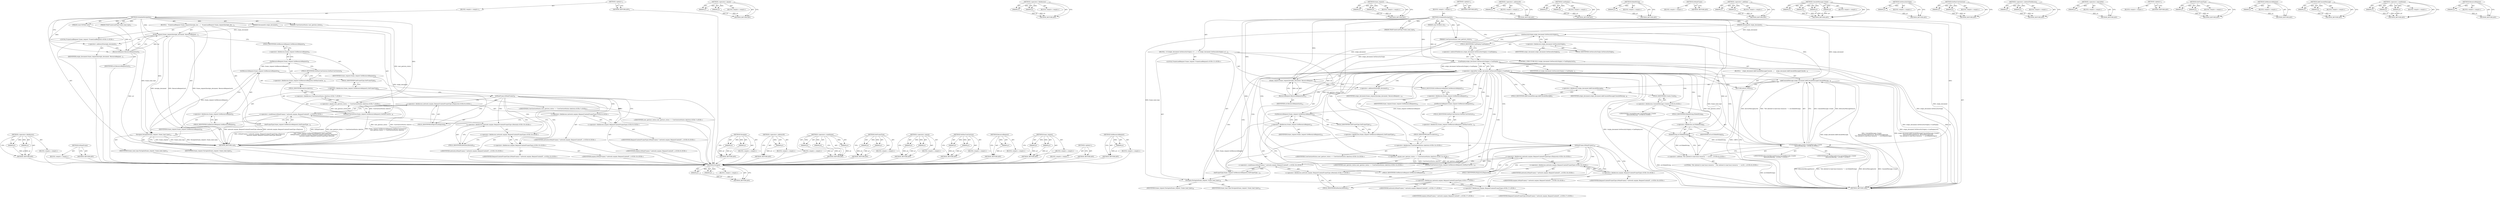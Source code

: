 digraph "ResourceRequest" {
vulnerable_105 [label=<(METHOD,&lt;operator&gt;.fieldAccess)>];
vulnerable_106 [label=<(PARAM,p1)>];
vulnerable_107 [label=<(PARAM,p2)>];
vulnerable_108 [label=<(BLOCK,&lt;empty&gt;,&lt;empty&gt;)>];
vulnerable_109 [label=<(METHOD_RETURN,ANY)>];
vulnerable_130 [label=<(METHOD,IsMainFrame)>];
vulnerable_131 [label=<(BLOCK,&lt;empty&gt;,&lt;empty&gt;)>];
vulnerable_132 [label=<(METHOD_RETURN,ANY)>];
vulnerable_6 [label=<(METHOD,&lt;global&gt;)<SUB>1</SUB>>];
vulnerable_7 [label=<(BLOCK,&lt;empty&gt;,&lt;empty&gt;)<SUB>1</SUB>>];
vulnerable_8 [label=<(METHOD,ScheduleNavigation)<SUB>1</SUB>>];
vulnerable_9 [label=<(PARAM,Document&amp; origin_document)<SUB>1</SUB>>];
vulnerable_10 [label=<(PARAM,const KURL&amp; url)<SUB>2</SUB>>];
vulnerable_11 [label=<(PARAM,WebFrameLoadType frame_load_type)<SUB>3</SUB>>];
vulnerable_12 [label=<(PARAM,UserGestureStatus user_gesture_status)<SUB>4</SUB>>];
vulnerable_13 [label=<(BLOCK,{
   FrameLoadRequest frame_request(&amp;origin_doc...,{
   FrameLoadRequest frame_request(&amp;origin_doc...)<SUB>4</SUB>>];
vulnerable_14 [label="<(LOCAL,FrameLoadRequest frame_request: FrameLoadRequest)<SUB>5</SUB>>"];
vulnerable_15 [label=<(frame_request,frame_request(&amp;origin_document, ResourceRequest...)<SUB>5</SUB>>];
vulnerable_16 [label=<(&lt;operator&gt;.addressOf,&amp;origin_document)<SUB>5</SUB>>];
vulnerable_17 [label=<(IDENTIFIER,origin_document,frame_request(&amp;origin_document, ResourceRequest...)<SUB>5</SUB>>];
vulnerable_18 [label=<(ResourceRequest,ResourceRequest(url))<SUB>5</SUB>>];
vulnerable_19 [label=<(IDENTIFIER,url,ResourceRequest(url))<SUB>5</SUB>>];
vulnerable_20 [label=<(SetHasUserGesture,frame_request.GetResourceRequest().SetHasUserGe...)<SUB>6</SUB>>];
vulnerable_21 [label=<(&lt;operator&gt;.fieldAccess,frame_request.GetResourceRequest().SetHasUserGe...)<SUB>6</SUB>>];
vulnerable_22 [label=<(GetResourceRequest,frame_request.GetResourceRequest())<SUB>6</SUB>>];
vulnerable_23 [label=<(&lt;operator&gt;.fieldAccess,frame_request.GetResourceRequest)<SUB>6</SUB>>];
vulnerable_24 [label=<(IDENTIFIER,frame_request,frame_request.GetResourceRequest())<SUB>6</SUB>>];
vulnerable_25 [label=<(FIELD_IDENTIFIER,GetResourceRequest,GetResourceRequest)<SUB>6</SUB>>];
vulnerable_26 [label=<(FIELD_IDENTIFIER,SetHasUserGesture,SetHasUserGesture)<SUB>6</SUB>>];
vulnerable_27 [label="<(&lt;operator&gt;.equals,user_gesture_status == UserGestureStatus::kActive)<SUB>7</SUB>>"];
vulnerable_28 [label="<(IDENTIFIER,user_gesture_status,user_gesture_status == UserGestureStatus::kActive)<SUB>7</SUB>>"];
vulnerable_29 [label="<(&lt;operator&gt;.fieldAccess,UserGestureStatus::kActive)<SUB>7</SUB>>"];
vulnerable_30 [label="<(IDENTIFIER,UserGestureStatus,user_gesture_status == UserGestureStatus::kActive)<SUB>7</SUB>>"];
vulnerable_31 [label=<(FIELD_IDENTIFIER,kActive,kActive)<SUB>7</SUB>>];
vulnerable_32 [label=<(SetFrameType,frame_request.GetResourceRequest().SetFrameType...)<SUB>8</SUB>>];
vulnerable_33 [label=<(&lt;operator&gt;.fieldAccess,frame_request.GetResourceRequest().SetFrameType)<SUB>8</SUB>>];
vulnerable_34 [label=<(GetResourceRequest,frame_request.GetResourceRequest())<SUB>8</SUB>>];
vulnerable_35 [label=<(&lt;operator&gt;.fieldAccess,frame_request.GetResourceRequest)<SUB>8</SUB>>];
vulnerable_36 [label=<(IDENTIFIER,frame_request,frame_request.GetResourceRequest())<SUB>8</SUB>>];
vulnerable_37 [label=<(FIELD_IDENTIFIER,GetResourceRequest,GetResourceRequest)<SUB>8</SUB>>];
vulnerable_38 [label=<(FIELD_IDENTIFIER,SetFrameType,SetFrameType)<SUB>8</SUB>>];
vulnerable_39 [label="<(&lt;operator&gt;.conditional,IsMainFrame() ? network::mojom::RequestContextF...)<SUB>9</SUB>>"];
vulnerable_40 [label=<(IsMainFrame,IsMainFrame())<SUB>9</SUB>>];
vulnerable_41 [label="<(&lt;operator&gt;.fieldAccess,network::mojom::RequestContextFrameType::kTopLevel)<SUB>9</SUB>>"];
vulnerable_42 [label="<(&lt;operator&gt;.fieldAccess,network::mojom::RequestContextFrameType)<SUB>9</SUB>>"];
vulnerable_43 [label="<(IDENTIFIER,network,IsMainFrame() ? network::mojom::RequestContextF...)<SUB>9</SUB>>"];
vulnerable_44 [label="<(&lt;operator&gt;.fieldAccess,mojom::RequestContextFrameType)<SUB>9</SUB>>"];
vulnerable_45 [label="<(IDENTIFIER,mojom,IsMainFrame() ? network::mojom::RequestContextF...)<SUB>9</SUB>>"];
vulnerable_46 [label="<(IDENTIFIER,RequestContextFrameType,IsMainFrame() ? network::mojom::RequestContextF...)<SUB>9</SUB>>"];
vulnerable_47 [label=<(FIELD_IDENTIFIER,kTopLevel,kTopLevel)<SUB>9</SUB>>];
vulnerable_48 [label="<(&lt;operator&gt;.fieldAccess,network::mojom::RequestContextFrameType::kNested)<SUB>10</SUB>>"];
vulnerable_49 [label="<(&lt;operator&gt;.fieldAccess,network::mojom::RequestContextFrameType)<SUB>10</SUB>>"];
vulnerable_50 [label="<(IDENTIFIER,network,IsMainFrame() ? network::mojom::RequestContextF...)<SUB>10</SUB>>"];
vulnerable_51 [label="<(&lt;operator&gt;.fieldAccess,mojom::RequestContextFrameType)<SUB>10</SUB>>"];
vulnerable_52 [label="<(IDENTIFIER,mojom,IsMainFrame() ? network::mojom::RequestContextF...)<SUB>10</SUB>>"];
vulnerable_53 [label="<(IDENTIFIER,RequestContextFrameType,IsMainFrame() ? network::mojom::RequestContextF...)<SUB>10</SUB>>"];
vulnerable_54 [label=<(FIELD_IDENTIFIER,kNested,kNested)<SUB>10</SUB>>];
vulnerable_55 [label=<(Navigate,Navigate(frame_request, frame_load_type))<SUB>11</SUB>>];
vulnerable_56 [label=<(IDENTIFIER,frame_request,Navigate(frame_request, frame_load_type))<SUB>11</SUB>>];
vulnerable_57 [label=<(IDENTIFIER,frame_load_type,Navigate(frame_request, frame_load_type))<SUB>11</SUB>>];
vulnerable_58 [label=<(METHOD_RETURN,void)<SUB>1</SUB>>];
vulnerable_60 [label=<(METHOD_RETURN,ANY)<SUB>1</SUB>>];
vulnerable_133 [label=<(METHOD,Navigate)>];
vulnerable_134 [label=<(PARAM,p1)>];
vulnerable_135 [label=<(PARAM,p2)>];
vulnerable_136 [label=<(BLOCK,&lt;empty&gt;,&lt;empty&gt;)>];
vulnerable_137 [label=<(METHOD_RETURN,ANY)>];
vulnerable_92 [label=<(METHOD,&lt;operator&gt;.addressOf)>];
vulnerable_93 [label=<(PARAM,p1)>];
vulnerable_94 [label=<(BLOCK,&lt;empty&gt;,&lt;empty&gt;)>];
vulnerable_95 [label=<(METHOD_RETURN,ANY)>];
vulnerable_124 [label=<(METHOD,&lt;operator&gt;.conditional)>];
vulnerable_125 [label=<(PARAM,p1)>];
vulnerable_126 [label=<(PARAM,p2)>];
vulnerable_127 [label=<(PARAM,p3)>];
vulnerable_128 [label=<(BLOCK,&lt;empty&gt;,&lt;empty&gt;)>];
vulnerable_129 [label=<(METHOD_RETURN,ANY)>];
vulnerable_119 [label=<(METHOD,SetFrameType)>];
vulnerable_120 [label=<(PARAM,p1)>];
vulnerable_121 [label=<(PARAM,p2)>];
vulnerable_122 [label=<(BLOCK,&lt;empty&gt;,&lt;empty&gt;)>];
vulnerable_123 [label=<(METHOD_RETURN,ANY)>];
vulnerable_114 [label=<(METHOD,&lt;operator&gt;.equals)>];
vulnerable_115 [label=<(PARAM,p1)>];
vulnerable_116 [label=<(PARAM,p2)>];
vulnerable_117 [label=<(BLOCK,&lt;empty&gt;,&lt;empty&gt;)>];
vulnerable_118 [label=<(METHOD_RETURN,ANY)>];
vulnerable_100 [label=<(METHOD,SetHasUserGesture)>];
vulnerable_101 [label=<(PARAM,p1)>];
vulnerable_102 [label=<(PARAM,p2)>];
vulnerable_103 [label=<(BLOCK,&lt;empty&gt;,&lt;empty&gt;)>];
vulnerable_104 [label=<(METHOD_RETURN,ANY)>];
vulnerable_96 [label=<(METHOD,ResourceRequest)>];
vulnerable_97 [label=<(PARAM,p1)>];
vulnerable_98 [label=<(BLOCK,&lt;empty&gt;,&lt;empty&gt;)>];
vulnerable_99 [label=<(METHOD_RETURN,ANY)>];
vulnerable_87 [label=<(METHOD,frame_request)>];
vulnerable_88 [label=<(PARAM,p1)>];
vulnerable_89 [label=<(PARAM,p2)>];
vulnerable_90 [label=<(BLOCK,&lt;empty&gt;,&lt;empty&gt;)>];
vulnerable_91 [label=<(METHOD_RETURN,ANY)>];
vulnerable_81 [label=<(METHOD,&lt;global&gt;)<SUB>1</SUB>>];
vulnerable_82 [label=<(BLOCK,&lt;empty&gt;,&lt;empty&gt;)>];
vulnerable_83 [label=<(METHOD_RETURN,ANY)>];
vulnerable_110 [label=<(METHOD,GetResourceRequest)>];
vulnerable_111 [label=<(PARAM,p1)>];
vulnerable_112 [label=<(BLOCK,&lt;empty&gt;,&lt;empty&gt;)>];
vulnerable_113 [label=<(METHOD_RETURN,ANY)>];
fixed_202 [label=<(METHOD,Navigate)>];
fixed_203 [label=<(PARAM,p1)>];
fixed_204 [label=<(PARAM,p2)>];
fixed_205 [label=<(BLOCK,&lt;empty&gt;,&lt;empty&gt;)>];
fixed_206 [label=<(METHOD_RETURN,ANY)>];
fixed_183 [label=<(METHOD,&lt;operator&gt;.equals)>];
fixed_184 [label=<(PARAM,p1)>];
fixed_185 [label=<(PARAM,p2)>];
fixed_186 [label=<(BLOCK,&lt;empty&gt;,&lt;empty&gt;)>];
fixed_187 [label=<(METHOD_RETURN,ANY)>];
fixed_135 [label=<(METHOD,&lt;operator&gt;.fieldAccess)>];
fixed_136 [label=<(PARAM,p1)>];
fixed_137 [label=<(PARAM,p2)>];
fixed_138 [label=<(BLOCK,&lt;empty&gt;,&lt;empty&gt;)>];
fixed_139 [label=<(METHOD_RETURN,ANY)>];
fixed_161 [label=<(METHOD,frame_request)>];
fixed_162 [label=<(PARAM,p1)>];
fixed_163 [label=<(PARAM,p2)>];
fixed_164 [label=<(BLOCK,&lt;empty&gt;,&lt;empty&gt;)>];
fixed_165 [label=<(METHOD_RETURN,ANY)>];
fixed_6 [label=<(METHOD,&lt;global&gt;)<SUB>1</SUB>>];
fixed_7 [label=<(BLOCK,&lt;empty&gt;,&lt;empty&gt;)<SUB>1</SUB>>];
fixed_8 [label=<(METHOD,ScheduleNavigation)<SUB>1</SUB>>];
fixed_9 [label=<(PARAM,Document&amp; origin_document)<SUB>1</SUB>>];
fixed_10 [label=<(PARAM,const KURL&amp; url)<SUB>2</SUB>>];
fixed_11 [label=<(PARAM,WebFrameLoadType frame_load_type)<SUB>3</SUB>>];
fixed_12 [label=<(PARAM,UserGestureStatus user_gesture_status)<SUB>4</SUB>>];
fixed_13 [label=<(BLOCK,{
  if (!origin_document.GetSecurityOrigin()-&gt;C...,{
  if (!origin_document.GetSecurityOrigin()-&gt;C...)<SUB>4</SUB>>];
fixed_14 [label=<(CONTROL_STRUCTURE,IF,if (!origin_document.GetSecurityOrigin()-&gt;CanDisplay(url)))<SUB>5</SUB>>];
fixed_15 [label=<(&lt;operator&gt;.logicalNot,!origin_document.GetSecurityOrigin()-&gt;CanDispla...)<SUB>5</SUB>>];
fixed_16 [label=<(CanDisplay,origin_document.GetSecurityOrigin()-&gt;CanDisplay...)<SUB>5</SUB>>];
fixed_17 [label=<(&lt;operator&gt;.indirectFieldAccess,origin_document.GetSecurityOrigin()-&gt;CanDisplay)<SUB>5</SUB>>];
fixed_18 [label=<(GetSecurityOrigin,origin_document.GetSecurityOrigin())<SUB>5</SUB>>];
fixed_19 [label=<(&lt;operator&gt;.fieldAccess,origin_document.GetSecurityOrigin)<SUB>5</SUB>>];
fixed_20 [label=<(IDENTIFIER,origin_document,origin_document.GetSecurityOrigin())<SUB>5</SUB>>];
fixed_21 [label=<(FIELD_IDENTIFIER,GetSecurityOrigin,GetSecurityOrigin)<SUB>5</SUB>>];
fixed_22 [label=<(FIELD_IDENTIFIER,CanDisplay,CanDisplay)<SUB>5</SUB>>];
fixed_23 [label=<(IDENTIFIER,url,origin_document.GetSecurityOrigin()-&gt;CanDisplay...)<SUB>5</SUB>>];
fixed_24 [label=<(BLOCK,{
    origin_document.AddConsoleMessage(Console...,{
    origin_document.AddConsoleMessage(Console...)<SUB>5</SUB>>];
fixed_25 [label=<(AddConsoleMessage,origin_document.AddConsoleMessage(ConsoleMessag...)<SUB>6</SUB>>];
fixed_26 [label=<(&lt;operator&gt;.fieldAccess,origin_document.AddConsoleMessage)<SUB>6</SUB>>];
fixed_27 [label=<(IDENTIFIER,origin_document,origin_document.AddConsoleMessage(ConsoleMessag...)<SUB>6</SUB>>];
fixed_28 [label=<(FIELD_IDENTIFIER,AddConsoleMessage,AddConsoleMessage)<SUB>6</SUB>>];
fixed_29 [label="<(ConsoleMessage.Create,ConsoleMessage::Create(
        kSecurityMessag...)<SUB>6</SUB>>"];
fixed_30 [label="<(&lt;operator&gt;.fieldAccess,ConsoleMessage::Create)<SUB>6</SUB>>"];
fixed_31 [label="<(IDENTIFIER,ConsoleMessage,ConsoleMessage::Create(
        kSecurityMessag...)<SUB>6</SUB>>"];
fixed_32 [label=<(FIELD_IDENTIFIER,Create,Create)<SUB>6</SUB>>];
fixed_33 [label="<(IDENTIFIER,kSecurityMessageSource,ConsoleMessage::Create(
        kSecurityMessag...)<SUB>7</SUB>>"];
fixed_34 [label="<(IDENTIFIER,kErrorMessageLevel,ConsoleMessage::Create(
        kSecurityMessag...)<SUB>7</SUB>>"];
fixed_35 [label="<(&lt;operator&gt;.addition,&quot;Not allowed to load local resource: &quot; + url.El...)<SUB>8</SUB>>"];
fixed_36 [label="<(LITERAL,&quot;Not allowed to load local resource: &quot;,&quot;Not allowed to load local resource: &quot; + url.El...)<SUB>8</SUB>>"];
fixed_37 [label=<(ElidedString,url.ElidedString())<SUB>8</SUB>>];
fixed_38 [label=<(&lt;operator&gt;.fieldAccess,url.ElidedString)<SUB>8</SUB>>];
fixed_39 [label=<(IDENTIFIER,url,url.ElidedString())<SUB>8</SUB>>];
fixed_40 [label=<(FIELD_IDENTIFIER,ElidedString,ElidedString)<SUB>8</SUB>>];
fixed_41 [label=<(RETURN,return;,return;)<SUB>9</SUB>>];
fixed_42 [label="<(LOCAL,FrameLoadRequest frame_request: FrameLoadRequest)<SUB>12</SUB>>"];
fixed_43 [label=<(frame_request,frame_request(&amp;origin_document, ResourceRequest...)<SUB>12</SUB>>];
fixed_44 [label=<(&lt;operator&gt;.addressOf,&amp;origin_document)<SUB>12</SUB>>];
fixed_45 [label=<(IDENTIFIER,origin_document,frame_request(&amp;origin_document, ResourceRequest...)<SUB>12</SUB>>];
fixed_46 [label=<(ResourceRequest,ResourceRequest(url))<SUB>12</SUB>>];
fixed_47 [label=<(IDENTIFIER,url,ResourceRequest(url))<SUB>12</SUB>>];
fixed_48 [label=<(SetHasUserGesture,frame_request.GetResourceRequest().SetHasUserGe...)<SUB>13</SUB>>];
fixed_49 [label=<(&lt;operator&gt;.fieldAccess,frame_request.GetResourceRequest().SetHasUserGe...)<SUB>13</SUB>>];
fixed_50 [label=<(GetResourceRequest,frame_request.GetResourceRequest())<SUB>13</SUB>>];
fixed_51 [label=<(&lt;operator&gt;.fieldAccess,frame_request.GetResourceRequest)<SUB>13</SUB>>];
fixed_52 [label=<(IDENTIFIER,frame_request,frame_request.GetResourceRequest())<SUB>13</SUB>>];
fixed_53 [label=<(FIELD_IDENTIFIER,GetResourceRequest,GetResourceRequest)<SUB>13</SUB>>];
fixed_54 [label=<(FIELD_IDENTIFIER,SetHasUserGesture,SetHasUserGesture)<SUB>13</SUB>>];
fixed_55 [label="<(&lt;operator&gt;.equals,user_gesture_status == UserGestureStatus::kActive)<SUB>14</SUB>>"];
fixed_56 [label="<(IDENTIFIER,user_gesture_status,user_gesture_status == UserGestureStatus::kActive)<SUB>14</SUB>>"];
fixed_57 [label="<(&lt;operator&gt;.fieldAccess,UserGestureStatus::kActive)<SUB>14</SUB>>"];
fixed_58 [label="<(IDENTIFIER,UserGestureStatus,user_gesture_status == UserGestureStatus::kActive)<SUB>14</SUB>>"];
fixed_59 [label=<(FIELD_IDENTIFIER,kActive,kActive)<SUB>14</SUB>>];
fixed_60 [label=<(SetFrameType,frame_request.GetResourceRequest().SetFrameType...)<SUB>15</SUB>>];
fixed_61 [label=<(&lt;operator&gt;.fieldAccess,frame_request.GetResourceRequest().SetFrameType)<SUB>15</SUB>>];
fixed_62 [label=<(GetResourceRequest,frame_request.GetResourceRequest())<SUB>15</SUB>>];
fixed_63 [label=<(&lt;operator&gt;.fieldAccess,frame_request.GetResourceRequest)<SUB>15</SUB>>];
fixed_64 [label=<(IDENTIFIER,frame_request,frame_request.GetResourceRequest())<SUB>15</SUB>>];
fixed_65 [label=<(FIELD_IDENTIFIER,GetResourceRequest,GetResourceRequest)<SUB>15</SUB>>];
fixed_66 [label=<(FIELD_IDENTIFIER,SetFrameType,SetFrameType)<SUB>15</SUB>>];
fixed_67 [label="<(&lt;operator&gt;.conditional,IsMainFrame() ? network::mojom::RequestContextF...)<SUB>16</SUB>>"];
fixed_68 [label=<(IsMainFrame,IsMainFrame())<SUB>16</SUB>>];
fixed_69 [label="<(&lt;operator&gt;.fieldAccess,network::mojom::RequestContextFrameType::kTopLevel)<SUB>16</SUB>>"];
fixed_70 [label="<(&lt;operator&gt;.fieldAccess,network::mojom::RequestContextFrameType)<SUB>16</SUB>>"];
fixed_71 [label="<(IDENTIFIER,network,IsMainFrame() ? network::mojom::RequestContextF...)<SUB>16</SUB>>"];
fixed_72 [label="<(&lt;operator&gt;.fieldAccess,mojom::RequestContextFrameType)<SUB>16</SUB>>"];
fixed_73 [label="<(IDENTIFIER,mojom,IsMainFrame() ? network::mojom::RequestContextF...)<SUB>16</SUB>>"];
fixed_74 [label="<(IDENTIFIER,RequestContextFrameType,IsMainFrame() ? network::mojom::RequestContextF...)<SUB>16</SUB>>"];
fixed_75 [label=<(FIELD_IDENTIFIER,kTopLevel,kTopLevel)<SUB>16</SUB>>];
fixed_76 [label="<(&lt;operator&gt;.fieldAccess,network::mojom::RequestContextFrameType::kNested)<SUB>17</SUB>>"];
fixed_77 [label="<(&lt;operator&gt;.fieldAccess,network::mojom::RequestContextFrameType)<SUB>17</SUB>>"];
fixed_78 [label="<(IDENTIFIER,network,IsMainFrame() ? network::mojom::RequestContextF...)<SUB>17</SUB>>"];
fixed_79 [label="<(&lt;operator&gt;.fieldAccess,mojom::RequestContextFrameType)<SUB>17</SUB>>"];
fixed_80 [label="<(IDENTIFIER,mojom,IsMainFrame() ? network::mojom::RequestContextF...)<SUB>17</SUB>>"];
fixed_81 [label="<(IDENTIFIER,RequestContextFrameType,IsMainFrame() ? network::mojom::RequestContextF...)<SUB>17</SUB>>"];
fixed_82 [label=<(FIELD_IDENTIFIER,kNested,kNested)<SUB>17</SUB>>];
fixed_83 [label=<(Navigate,Navigate(frame_request, frame_load_type))<SUB>18</SUB>>];
fixed_84 [label=<(IDENTIFIER,frame_request,Navigate(frame_request, frame_load_type))<SUB>18</SUB>>];
fixed_85 [label=<(IDENTIFIER,frame_load_type,Navigate(frame_request, frame_load_type))<SUB>18</SUB>>];
fixed_86 [label=<(METHOD_RETURN,void)<SUB>1</SUB>>];
fixed_88 [label=<(METHOD_RETURN,ANY)<SUB>1</SUB>>];
fixed_166 [label=<(METHOD,&lt;operator&gt;.addressOf)>];
fixed_167 [label=<(PARAM,p1)>];
fixed_168 [label=<(BLOCK,&lt;empty&gt;,&lt;empty&gt;)>];
fixed_169 [label=<(METHOD_RETURN,ANY)>];
fixed_121 [label=<(METHOD,CanDisplay)>];
fixed_122 [label=<(PARAM,p1)>];
fixed_123 [label=<(PARAM,p2)>];
fixed_124 [label=<(BLOCK,&lt;empty&gt;,&lt;empty&gt;)>];
fixed_125 [label=<(METHOD_RETURN,ANY)>];
fixed_157 [label=<(METHOD,ElidedString)>];
fixed_158 [label=<(PARAM,p1)>];
fixed_159 [label=<(BLOCK,&lt;empty&gt;,&lt;empty&gt;)>];
fixed_160 [label=<(METHOD_RETURN,ANY)>];
fixed_199 [label=<(METHOD,IsMainFrame)>];
fixed_200 [label=<(BLOCK,&lt;empty&gt;,&lt;empty&gt;)>];
fixed_201 [label=<(METHOD_RETURN,ANY)>];
fixed_152 [label=<(METHOD,&lt;operator&gt;.addition)>];
fixed_153 [label=<(PARAM,p1)>];
fixed_154 [label=<(PARAM,p2)>];
fixed_155 [label=<(BLOCK,&lt;empty&gt;,&lt;empty&gt;)>];
fixed_156 [label=<(METHOD_RETURN,ANY)>];
fixed_145 [label=<(METHOD,ConsoleMessage.Create)>];
fixed_146 [label=<(PARAM,p1)>];
fixed_147 [label=<(PARAM,p2)>];
fixed_148 [label=<(PARAM,p3)>];
fixed_149 [label=<(PARAM,p4)>];
fixed_150 [label=<(BLOCK,&lt;empty&gt;,&lt;empty&gt;)>];
fixed_151 [label=<(METHOD_RETURN,ANY)>];
fixed_131 [label=<(METHOD,GetSecurityOrigin)>];
fixed_132 [label=<(PARAM,p1)>];
fixed_133 [label=<(BLOCK,&lt;empty&gt;,&lt;empty&gt;)>];
fixed_134 [label=<(METHOD_RETURN,ANY)>];
fixed_174 [label=<(METHOD,SetHasUserGesture)>];
fixed_175 [label=<(PARAM,p1)>];
fixed_176 [label=<(PARAM,p2)>];
fixed_177 [label=<(BLOCK,&lt;empty&gt;,&lt;empty&gt;)>];
fixed_178 [label=<(METHOD_RETURN,ANY)>];
fixed_126 [label=<(METHOD,&lt;operator&gt;.indirectFieldAccess)>];
fixed_127 [label=<(PARAM,p1)>];
fixed_128 [label=<(PARAM,p2)>];
fixed_129 [label=<(BLOCK,&lt;empty&gt;,&lt;empty&gt;)>];
fixed_130 [label=<(METHOD_RETURN,ANY)>];
fixed_117 [label=<(METHOD,&lt;operator&gt;.logicalNot)>];
fixed_118 [label=<(PARAM,p1)>];
fixed_119 [label=<(BLOCK,&lt;empty&gt;,&lt;empty&gt;)>];
fixed_120 [label=<(METHOD_RETURN,ANY)>];
fixed_111 [label=<(METHOD,&lt;global&gt;)<SUB>1</SUB>>];
fixed_112 [label=<(BLOCK,&lt;empty&gt;,&lt;empty&gt;)>];
fixed_113 [label=<(METHOD_RETURN,ANY)>];
fixed_188 [label=<(METHOD,SetFrameType)>];
fixed_189 [label=<(PARAM,p1)>];
fixed_190 [label=<(PARAM,p2)>];
fixed_191 [label=<(BLOCK,&lt;empty&gt;,&lt;empty&gt;)>];
fixed_192 [label=<(METHOD_RETURN,ANY)>];
fixed_179 [label=<(METHOD,GetResourceRequest)>];
fixed_180 [label=<(PARAM,p1)>];
fixed_181 [label=<(BLOCK,&lt;empty&gt;,&lt;empty&gt;)>];
fixed_182 [label=<(METHOD_RETURN,ANY)>];
fixed_140 [label=<(METHOD,AddConsoleMessage)>];
fixed_141 [label=<(PARAM,p1)>];
fixed_142 [label=<(PARAM,p2)>];
fixed_143 [label=<(BLOCK,&lt;empty&gt;,&lt;empty&gt;)>];
fixed_144 [label=<(METHOD_RETURN,ANY)>];
fixed_193 [label=<(METHOD,&lt;operator&gt;.conditional)>];
fixed_194 [label=<(PARAM,p1)>];
fixed_195 [label=<(PARAM,p2)>];
fixed_196 [label=<(PARAM,p3)>];
fixed_197 [label=<(BLOCK,&lt;empty&gt;,&lt;empty&gt;)>];
fixed_198 [label=<(METHOD_RETURN,ANY)>];
fixed_170 [label=<(METHOD,ResourceRequest)>];
fixed_171 [label=<(PARAM,p1)>];
fixed_172 [label=<(BLOCK,&lt;empty&gt;,&lt;empty&gt;)>];
fixed_173 [label=<(METHOD_RETURN,ANY)>];
vulnerable_105 -> vulnerable_106  [key=0, label="AST: "];
vulnerable_105 -> vulnerable_106  [key=1, label="DDG: "];
vulnerable_105 -> vulnerable_108  [key=0, label="AST: "];
vulnerable_105 -> vulnerable_107  [key=0, label="AST: "];
vulnerable_105 -> vulnerable_107  [key=1, label="DDG: "];
vulnerable_105 -> vulnerable_109  [key=0, label="AST: "];
vulnerable_105 -> vulnerable_109  [key=1, label="CFG: "];
vulnerable_106 -> vulnerable_109  [key=0, label="DDG: p1"];
vulnerable_107 -> vulnerable_109  [key=0, label="DDG: p2"];
vulnerable_108 -> fixed_202  [key=0];
vulnerable_109 -> fixed_202  [key=0];
vulnerable_130 -> vulnerable_131  [key=0, label="AST: "];
vulnerable_130 -> vulnerable_132  [key=0, label="AST: "];
vulnerable_130 -> vulnerable_132  [key=1, label="CFG: "];
vulnerable_131 -> fixed_202  [key=0];
vulnerable_132 -> fixed_202  [key=0];
vulnerable_6 -> vulnerable_7  [key=0, label="AST: "];
vulnerable_6 -> vulnerable_60  [key=0, label="AST: "];
vulnerable_6 -> vulnerable_60  [key=1, label="CFG: "];
vulnerable_7 -> vulnerable_8  [key=0, label="AST: "];
vulnerable_8 -> vulnerable_9  [key=0, label="AST: "];
vulnerable_8 -> vulnerable_9  [key=1, label="DDG: "];
vulnerable_8 -> vulnerable_10  [key=0, label="AST: "];
vulnerable_8 -> vulnerable_10  [key=1, label="DDG: "];
vulnerable_8 -> vulnerable_11  [key=0, label="AST: "];
vulnerable_8 -> vulnerable_11  [key=1, label="DDG: "];
vulnerable_8 -> vulnerable_12  [key=0, label="AST: "];
vulnerable_8 -> vulnerable_12  [key=1, label="DDG: "];
vulnerable_8 -> vulnerable_13  [key=0, label="AST: "];
vulnerable_8 -> vulnerable_58  [key=0, label="AST: "];
vulnerable_8 -> vulnerable_16  [key=0, label="CFG: "];
vulnerable_8 -> vulnerable_15  [key=0, label="DDG: "];
vulnerable_8 -> vulnerable_55  [key=0, label="DDG: "];
vulnerable_8 -> vulnerable_18  [key=0, label="DDG: "];
vulnerable_8 -> vulnerable_27  [key=0, label="DDG: "];
vulnerable_9 -> vulnerable_58  [key=0, label="DDG: origin_document"];
vulnerable_9 -> vulnerable_15  [key=0, label="DDG: origin_document"];
vulnerable_10 -> vulnerable_18  [key=0, label="DDG: url"];
vulnerable_11 -> vulnerable_55  [key=0, label="DDG: frame_load_type"];
vulnerable_12 -> vulnerable_27  [key=0, label="DDG: user_gesture_status"];
vulnerable_13 -> vulnerable_14  [key=0, label="AST: "];
vulnerable_13 -> vulnerable_15  [key=0, label="AST: "];
vulnerable_13 -> vulnerable_20  [key=0, label="AST: "];
vulnerable_13 -> vulnerable_32  [key=0, label="AST: "];
vulnerable_13 -> vulnerable_55  [key=0, label="AST: "];
vulnerable_14 -> fixed_202  [key=0];
vulnerable_15 -> vulnerable_16  [key=0, label="AST: "];
vulnerable_15 -> vulnerable_18  [key=0, label="AST: "];
vulnerable_15 -> vulnerable_25  [key=0, label="CFG: "];
vulnerable_15 -> vulnerable_58  [key=0, label="DDG: &amp;origin_document"];
vulnerable_15 -> vulnerable_58  [key=1, label="DDG: ResourceRequest(url)"];
vulnerable_15 -> vulnerable_58  [key=2, label="DDG: frame_request(&amp;origin_document, ResourceRequest(url))"];
vulnerable_16 -> vulnerable_17  [key=0, label="AST: "];
vulnerable_16 -> vulnerable_18  [key=0, label="CFG: "];
vulnerable_17 -> fixed_202  [key=0];
vulnerable_18 -> vulnerable_19  [key=0, label="AST: "];
vulnerable_18 -> vulnerable_15  [key=0, label="CFG: "];
vulnerable_18 -> vulnerable_15  [key=1, label="DDG: url"];
vulnerable_18 -> vulnerable_58  [key=0, label="DDG: url"];
vulnerable_19 -> fixed_202  [key=0];
vulnerable_20 -> vulnerable_21  [key=0, label="AST: "];
vulnerable_20 -> vulnerable_27  [key=0, label="AST: "];
vulnerable_20 -> vulnerable_37  [key=0, label="CFG: "];
vulnerable_20 -> vulnerable_58  [key=0, label="DDG: user_gesture_status == UserGestureStatus::kActive"];
vulnerable_20 -> vulnerable_58  [key=1, label="DDG: frame_request.GetResourceRequest().SetHasUserGesture(
       user_gesture_status == UserGestureStatus::kActive)"];
vulnerable_21 -> vulnerable_22  [key=0, label="AST: "];
vulnerable_21 -> vulnerable_26  [key=0, label="AST: "];
vulnerable_21 -> vulnerable_31  [key=0, label="CFG: "];
vulnerable_22 -> vulnerable_23  [key=0, label="AST: "];
vulnerable_22 -> vulnerable_26  [key=0, label="CFG: "];
vulnerable_22 -> vulnerable_34  [key=0, label="DDG: frame_request.GetResourceRequest"];
vulnerable_23 -> vulnerable_24  [key=0, label="AST: "];
vulnerable_23 -> vulnerable_25  [key=0, label="AST: "];
vulnerable_23 -> vulnerable_22  [key=0, label="CFG: "];
vulnerable_24 -> fixed_202  [key=0];
vulnerable_25 -> vulnerable_23  [key=0, label="CFG: "];
vulnerable_26 -> vulnerable_21  [key=0, label="CFG: "];
vulnerable_27 -> vulnerable_28  [key=0, label="AST: "];
vulnerable_27 -> vulnerable_29  [key=0, label="AST: "];
vulnerable_27 -> vulnerable_20  [key=0, label="CFG: "];
vulnerable_27 -> vulnerable_20  [key=1, label="DDG: user_gesture_status"];
vulnerable_27 -> vulnerable_20  [key=2, label="DDG: UserGestureStatus::kActive"];
vulnerable_27 -> vulnerable_58  [key=0, label="DDG: user_gesture_status"];
vulnerable_27 -> vulnerable_58  [key=1, label="DDG: UserGestureStatus::kActive"];
vulnerable_28 -> fixed_202  [key=0];
vulnerable_29 -> vulnerable_30  [key=0, label="AST: "];
vulnerable_29 -> vulnerable_31  [key=0, label="AST: "];
vulnerable_29 -> vulnerable_27  [key=0, label="CFG: "];
vulnerable_30 -> fixed_202  [key=0];
vulnerable_31 -> vulnerable_29  [key=0, label="CFG: "];
vulnerable_32 -> vulnerable_33  [key=0, label="AST: "];
vulnerable_32 -> vulnerable_39  [key=0, label="AST: "];
vulnerable_32 -> vulnerable_55  [key=0, label="CFG: "];
vulnerable_32 -> vulnerable_58  [key=0, label="DDG: IsMainFrame() ? network::mojom::RequestContextFrameType::kTopLevel
                    : network::mojom::RequestContextFrameType::kNested"];
vulnerable_32 -> vulnerable_58  [key=1, label="DDG: frame_request.GetResourceRequest().SetFrameType(
      IsMainFrame() ? network::mojom::RequestContextFrameType::kTopLevel
                    : network::mojom::RequestContextFrameType::kNested)"];
vulnerable_33 -> vulnerable_34  [key=0, label="AST: "];
vulnerable_33 -> vulnerable_38  [key=0, label="AST: "];
vulnerable_33 -> vulnerable_40  [key=0, label="CFG: "];
vulnerable_34 -> vulnerable_35  [key=0, label="AST: "];
vulnerable_34 -> vulnerable_38  [key=0, label="CFG: "];
vulnerable_34 -> vulnerable_55  [key=0, label="DDG: frame_request.GetResourceRequest"];
vulnerable_35 -> vulnerable_36  [key=0, label="AST: "];
vulnerable_35 -> vulnerable_37  [key=0, label="AST: "];
vulnerable_35 -> vulnerable_34  [key=0, label="CFG: "];
vulnerable_36 -> fixed_202  [key=0];
vulnerable_37 -> vulnerable_35  [key=0, label="CFG: "];
vulnerable_38 -> vulnerable_33  [key=0, label="CFG: "];
vulnerable_39 -> vulnerable_40  [key=0, label="AST: "];
vulnerable_39 -> vulnerable_41  [key=0, label="AST: "];
vulnerable_39 -> vulnerable_48  [key=0, label="AST: "];
vulnerable_39 -> vulnerable_32  [key=0, label="CFG: "];
vulnerable_39 -> vulnerable_58  [key=0, label="DDG: IsMainFrame()"];
vulnerable_39 -> vulnerable_58  [key=1, label="DDG: network::mojom::RequestContextFrameType::kNested"];
vulnerable_39 -> vulnerable_58  [key=2, label="DDG: network::mojom::RequestContextFrameType::kTopLevel"];
vulnerable_40 -> vulnerable_44  [key=0, label="CFG: "];
vulnerable_40 -> vulnerable_44  [key=1, label="CDG: "];
vulnerable_40 -> vulnerable_51  [key=0, label="CFG: "];
vulnerable_40 -> vulnerable_51  [key=1, label="CDG: "];
vulnerable_40 -> vulnerable_47  [key=0, label="CDG: "];
vulnerable_40 -> vulnerable_48  [key=0, label="CDG: "];
vulnerable_40 -> vulnerable_49  [key=0, label="CDG: "];
vulnerable_40 -> vulnerable_42  [key=0, label="CDG: "];
vulnerable_40 -> vulnerable_41  [key=0, label="CDG: "];
vulnerable_40 -> vulnerable_54  [key=0, label="CDG: "];
vulnerable_41 -> vulnerable_42  [key=0, label="AST: "];
vulnerable_41 -> vulnerable_47  [key=0, label="AST: "];
vulnerable_41 -> vulnerable_39  [key=0, label="CFG: "];
vulnerable_42 -> vulnerable_43  [key=0, label="AST: "];
vulnerable_42 -> vulnerable_44  [key=0, label="AST: "];
vulnerable_42 -> vulnerable_47  [key=0, label="CFG: "];
vulnerable_43 -> fixed_202  [key=0];
vulnerable_44 -> vulnerable_45  [key=0, label="AST: "];
vulnerable_44 -> vulnerable_46  [key=0, label="AST: "];
vulnerable_44 -> vulnerable_42  [key=0, label="CFG: "];
vulnerable_45 -> fixed_202  [key=0];
vulnerable_46 -> fixed_202  [key=0];
vulnerable_47 -> vulnerable_41  [key=0, label="CFG: "];
vulnerable_48 -> vulnerable_49  [key=0, label="AST: "];
vulnerable_48 -> vulnerable_54  [key=0, label="AST: "];
vulnerable_48 -> vulnerable_39  [key=0, label="CFG: "];
vulnerable_49 -> vulnerable_50  [key=0, label="AST: "];
vulnerable_49 -> vulnerable_51  [key=0, label="AST: "];
vulnerable_49 -> vulnerable_54  [key=0, label="CFG: "];
vulnerable_50 -> fixed_202  [key=0];
vulnerable_51 -> vulnerable_52  [key=0, label="AST: "];
vulnerable_51 -> vulnerable_53  [key=0, label="AST: "];
vulnerable_51 -> vulnerable_49  [key=0, label="CFG: "];
vulnerable_52 -> fixed_202  [key=0];
vulnerable_53 -> fixed_202  [key=0];
vulnerable_54 -> vulnerable_48  [key=0, label="CFG: "];
vulnerable_55 -> vulnerable_56  [key=0, label="AST: "];
vulnerable_55 -> vulnerable_57  [key=0, label="AST: "];
vulnerable_55 -> vulnerable_58  [key=0, label="CFG: "];
vulnerable_55 -> vulnerable_58  [key=1, label="DDG: frame_request"];
vulnerable_55 -> vulnerable_58  [key=2, label="DDG: frame_load_type"];
vulnerable_55 -> vulnerable_58  [key=3, label="DDG: Navigate(frame_request, frame_load_type)"];
vulnerable_56 -> fixed_202  [key=0];
vulnerable_57 -> fixed_202  [key=0];
vulnerable_58 -> fixed_202  [key=0];
vulnerable_60 -> fixed_202  [key=0];
vulnerable_133 -> vulnerable_134  [key=0, label="AST: "];
vulnerable_133 -> vulnerable_134  [key=1, label="DDG: "];
vulnerable_133 -> vulnerable_136  [key=0, label="AST: "];
vulnerable_133 -> vulnerable_135  [key=0, label="AST: "];
vulnerable_133 -> vulnerable_135  [key=1, label="DDG: "];
vulnerable_133 -> vulnerable_137  [key=0, label="AST: "];
vulnerable_133 -> vulnerable_137  [key=1, label="CFG: "];
vulnerable_134 -> vulnerable_137  [key=0, label="DDG: p1"];
vulnerable_135 -> vulnerable_137  [key=0, label="DDG: p2"];
vulnerable_136 -> fixed_202  [key=0];
vulnerable_137 -> fixed_202  [key=0];
vulnerable_92 -> vulnerable_93  [key=0, label="AST: "];
vulnerable_92 -> vulnerable_93  [key=1, label="DDG: "];
vulnerable_92 -> vulnerable_94  [key=0, label="AST: "];
vulnerable_92 -> vulnerable_95  [key=0, label="AST: "];
vulnerable_92 -> vulnerable_95  [key=1, label="CFG: "];
vulnerable_93 -> vulnerable_95  [key=0, label="DDG: p1"];
vulnerable_94 -> fixed_202  [key=0];
vulnerable_95 -> fixed_202  [key=0];
vulnerable_124 -> vulnerable_125  [key=0, label="AST: "];
vulnerable_124 -> vulnerable_125  [key=1, label="DDG: "];
vulnerable_124 -> vulnerable_128  [key=0, label="AST: "];
vulnerable_124 -> vulnerable_126  [key=0, label="AST: "];
vulnerable_124 -> vulnerable_126  [key=1, label="DDG: "];
vulnerable_124 -> vulnerable_129  [key=0, label="AST: "];
vulnerable_124 -> vulnerable_129  [key=1, label="CFG: "];
vulnerable_124 -> vulnerable_127  [key=0, label="AST: "];
vulnerable_124 -> vulnerable_127  [key=1, label="DDG: "];
vulnerable_125 -> vulnerable_129  [key=0, label="DDG: p1"];
vulnerable_126 -> vulnerable_129  [key=0, label="DDG: p2"];
vulnerable_127 -> vulnerable_129  [key=0, label="DDG: p3"];
vulnerable_128 -> fixed_202  [key=0];
vulnerable_129 -> fixed_202  [key=0];
vulnerable_119 -> vulnerable_120  [key=0, label="AST: "];
vulnerable_119 -> vulnerable_120  [key=1, label="DDG: "];
vulnerable_119 -> vulnerable_122  [key=0, label="AST: "];
vulnerable_119 -> vulnerable_121  [key=0, label="AST: "];
vulnerable_119 -> vulnerable_121  [key=1, label="DDG: "];
vulnerable_119 -> vulnerable_123  [key=0, label="AST: "];
vulnerable_119 -> vulnerable_123  [key=1, label="CFG: "];
vulnerable_120 -> vulnerable_123  [key=0, label="DDG: p1"];
vulnerable_121 -> vulnerable_123  [key=0, label="DDG: p2"];
vulnerable_122 -> fixed_202  [key=0];
vulnerable_123 -> fixed_202  [key=0];
vulnerable_114 -> vulnerable_115  [key=0, label="AST: "];
vulnerable_114 -> vulnerable_115  [key=1, label="DDG: "];
vulnerable_114 -> vulnerable_117  [key=0, label="AST: "];
vulnerable_114 -> vulnerable_116  [key=0, label="AST: "];
vulnerable_114 -> vulnerable_116  [key=1, label="DDG: "];
vulnerable_114 -> vulnerable_118  [key=0, label="AST: "];
vulnerable_114 -> vulnerable_118  [key=1, label="CFG: "];
vulnerable_115 -> vulnerable_118  [key=0, label="DDG: p1"];
vulnerable_116 -> vulnerable_118  [key=0, label="DDG: p2"];
vulnerable_117 -> fixed_202  [key=0];
vulnerable_118 -> fixed_202  [key=0];
vulnerable_100 -> vulnerable_101  [key=0, label="AST: "];
vulnerable_100 -> vulnerable_101  [key=1, label="DDG: "];
vulnerable_100 -> vulnerable_103  [key=0, label="AST: "];
vulnerable_100 -> vulnerable_102  [key=0, label="AST: "];
vulnerable_100 -> vulnerable_102  [key=1, label="DDG: "];
vulnerable_100 -> vulnerable_104  [key=0, label="AST: "];
vulnerable_100 -> vulnerable_104  [key=1, label="CFG: "];
vulnerable_101 -> vulnerable_104  [key=0, label="DDG: p1"];
vulnerable_102 -> vulnerable_104  [key=0, label="DDG: p2"];
vulnerable_103 -> fixed_202  [key=0];
vulnerable_104 -> fixed_202  [key=0];
vulnerable_96 -> vulnerable_97  [key=0, label="AST: "];
vulnerable_96 -> vulnerable_97  [key=1, label="DDG: "];
vulnerable_96 -> vulnerable_98  [key=0, label="AST: "];
vulnerable_96 -> vulnerable_99  [key=0, label="AST: "];
vulnerable_96 -> vulnerable_99  [key=1, label="CFG: "];
vulnerable_97 -> vulnerable_99  [key=0, label="DDG: p1"];
vulnerable_98 -> fixed_202  [key=0];
vulnerable_99 -> fixed_202  [key=0];
vulnerable_87 -> vulnerable_88  [key=0, label="AST: "];
vulnerable_87 -> vulnerable_88  [key=1, label="DDG: "];
vulnerable_87 -> vulnerable_90  [key=0, label="AST: "];
vulnerable_87 -> vulnerable_89  [key=0, label="AST: "];
vulnerable_87 -> vulnerable_89  [key=1, label="DDG: "];
vulnerable_87 -> vulnerable_91  [key=0, label="AST: "];
vulnerable_87 -> vulnerable_91  [key=1, label="CFG: "];
vulnerable_88 -> vulnerable_91  [key=0, label="DDG: p1"];
vulnerable_89 -> vulnerable_91  [key=0, label="DDG: p2"];
vulnerable_90 -> fixed_202  [key=0];
vulnerable_91 -> fixed_202  [key=0];
vulnerable_81 -> vulnerable_82  [key=0, label="AST: "];
vulnerable_81 -> vulnerable_83  [key=0, label="AST: "];
vulnerable_81 -> vulnerable_83  [key=1, label="CFG: "];
vulnerable_82 -> fixed_202  [key=0];
vulnerable_83 -> fixed_202  [key=0];
vulnerable_110 -> vulnerable_111  [key=0, label="AST: "];
vulnerable_110 -> vulnerable_111  [key=1, label="DDG: "];
vulnerable_110 -> vulnerable_112  [key=0, label="AST: "];
vulnerable_110 -> vulnerable_113  [key=0, label="AST: "];
vulnerable_110 -> vulnerable_113  [key=1, label="CFG: "];
vulnerable_111 -> vulnerable_113  [key=0, label="DDG: p1"];
vulnerable_112 -> fixed_202  [key=0];
vulnerable_113 -> fixed_202  [key=0];
fixed_202 -> fixed_203  [key=0, label="AST: "];
fixed_202 -> fixed_203  [key=1, label="DDG: "];
fixed_202 -> fixed_205  [key=0, label="AST: "];
fixed_202 -> fixed_204  [key=0, label="AST: "];
fixed_202 -> fixed_204  [key=1, label="DDG: "];
fixed_202 -> fixed_206  [key=0, label="AST: "];
fixed_202 -> fixed_206  [key=1, label="CFG: "];
fixed_203 -> fixed_206  [key=0, label="DDG: p1"];
fixed_204 -> fixed_206  [key=0, label="DDG: p2"];
fixed_183 -> fixed_184  [key=0, label="AST: "];
fixed_183 -> fixed_184  [key=1, label="DDG: "];
fixed_183 -> fixed_186  [key=0, label="AST: "];
fixed_183 -> fixed_185  [key=0, label="AST: "];
fixed_183 -> fixed_185  [key=1, label="DDG: "];
fixed_183 -> fixed_187  [key=0, label="AST: "];
fixed_183 -> fixed_187  [key=1, label="CFG: "];
fixed_184 -> fixed_187  [key=0, label="DDG: p1"];
fixed_185 -> fixed_187  [key=0, label="DDG: p2"];
fixed_135 -> fixed_136  [key=0, label="AST: "];
fixed_135 -> fixed_136  [key=1, label="DDG: "];
fixed_135 -> fixed_138  [key=0, label="AST: "];
fixed_135 -> fixed_137  [key=0, label="AST: "];
fixed_135 -> fixed_137  [key=1, label="DDG: "];
fixed_135 -> fixed_139  [key=0, label="AST: "];
fixed_135 -> fixed_139  [key=1, label="CFG: "];
fixed_136 -> fixed_139  [key=0, label="DDG: p1"];
fixed_137 -> fixed_139  [key=0, label="DDG: p2"];
fixed_161 -> fixed_162  [key=0, label="AST: "];
fixed_161 -> fixed_162  [key=1, label="DDG: "];
fixed_161 -> fixed_164  [key=0, label="AST: "];
fixed_161 -> fixed_163  [key=0, label="AST: "];
fixed_161 -> fixed_163  [key=1, label="DDG: "];
fixed_161 -> fixed_165  [key=0, label="AST: "];
fixed_161 -> fixed_165  [key=1, label="CFG: "];
fixed_162 -> fixed_165  [key=0, label="DDG: p1"];
fixed_163 -> fixed_165  [key=0, label="DDG: p2"];
fixed_6 -> fixed_7  [key=0, label="AST: "];
fixed_6 -> fixed_88  [key=0, label="AST: "];
fixed_6 -> fixed_88  [key=1, label="CFG: "];
fixed_7 -> fixed_8  [key=0, label="AST: "];
fixed_8 -> fixed_9  [key=0, label="AST: "];
fixed_8 -> fixed_9  [key=1, label="DDG: "];
fixed_8 -> fixed_10  [key=0, label="AST: "];
fixed_8 -> fixed_10  [key=1, label="DDG: "];
fixed_8 -> fixed_11  [key=0, label="AST: "];
fixed_8 -> fixed_11  [key=1, label="DDG: "];
fixed_8 -> fixed_12  [key=0, label="AST: "];
fixed_8 -> fixed_12  [key=1, label="DDG: "];
fixed_8 -> fixed_13  [key=0, label="AST: "];
fixed_8 -> fixed_86  [key=0, label="AST: "];
fixed_8 -> fixed_21  [key=0, label="CFG: "];
fixed_8 -> fixed_43  [key=0, label="DDG: "];
fixed_8 -> fixed_83  [key=0, label="DDG: "];
fixed_8 -> fixed_41  [key=0, label="DDG: "];
fixed_8 -> fixed_46  [key=0, label="DDG: "];
fixed_8 -> fixed_55  [key=0, label="DDG: "];
fixed_8 -> fixed_16  [key=0, label="DDG: "];
fixed_8 -> fixed_29  [key=0, label="DDG: "];
fixed_8 -> fixed_35  [key=0, label="DDG: "];
fixed_9 -> fixed_86  [key=0, label="DDG: origin_document"];
fixed_9 -> fixed_43  [key=0, label="DDG: origin_document"];
fixed_9 -> fixed_25  [key=0, label="DDG: origin_document"];
fixed_9 -> fixed_18  [key=0, label="DDG: origin_document"];
fixed_10 -> fixed_16  [key=0, label="DDG: url"];
fixed_11 -> fixed_86  [key=0, label="DDG: frame_load_type"];
fixed_11 -> fixed_83  [key=0, label="DDG: frame_load_type"];
fixed_12 -> fixed_86  [key=0, label="DDG: user_gesture_status"];
fixed_12 -> fixed_55  [key=0, label="DDG: user_gesture_status"];
fixed_13 -> fixed_14  [key=0, label="AST: "];
fixed_13 -> fixed_42  [key=0, label="AST: "];
fixed_13 -> fixed_43  [key=0, label="AST: "];
fixed_13 -> fixed_48  [key=0, label="AST: "];
fixed_13 -> fixed_60  [key=0, label="AST: "];
fixed_13 -> fixed_83  [key=0, label="AST: "];
fixed_14 -> fixed_15  [key=0, label="AST: "];
fixed_14 -> fixed_24  [key=0, label="AST: "];
fixed_15 -> fixed_16  [key=0, label="AST: "];
fixed_15 -> fixed_28  [key=0, label="CFG: "];
fixed_15 -> fixed_28  [key=1, label="CDG: "];
fixed_15 -> fixed_44  [key=0, label="CFG: "];
fixed_15 -> fixed_44  [key=1, label="CDG: "];
fixed_15 -> fixed_86  [key=0, label="DDG: origin_document.GetSecurityOrigin()-&gt;CanDisplay(url)"];
fixed_15 -> fixed_86  [key=1, label="DDG: !origin_document.GetSecurityOrigin()-&gt;CanDisplay(url)"];
fixed_15 -> fixed_30  [key=0, label="CDG: "];
fixed_15 -> fixed_48  [key=0, label="CDG: "];
fixed_15 -> fixed_32  [key=0, label="CDG: "];
fixed_15 -> fixed_68  [key=0, label="CDG: "];
fixed_15 -> fixed_49  [key=0, label="CDG: "];
fixed_15 -> fixed_60  [key=0, label="CDG: "];
fixed_15 -> fixed_26  [key=0, label="CDG: "];
fixed_15 -> fixed_51  [key=0, label="CDG: "];
fixed_15 -> fixed_57  [key=0, label="CDG: "];
fixed_15 -> fixed_66  [key=0, label="CDG: "];
fixed_15 -> fixed_37  [key=0, label="CDG: "];
fixed_15 -> fixed_46  [key=0, label="CDG: "];
fixed_15 -> fixed_38  [key=0, label="CDG: "];
fixed_15 -> fixed_25  [key=0, label="CDG: "];
fixed_15 -> fixed_67  [key=0, label="CDG: "];
fixed_15 -> fixed_40  [key=0, label="CDG: "];
fixed_15 -> fixed_29  [key=0, label="CDG: "];
fixed_15 -> fixed_65  [key=0, label="CDG: "];
fixed_15 -> fixed_50  [key=0, label="CDG: "];
fixed_15 -> fixed_59  [key=0, label="CDG: "];
fixed_15 -> fixed_35  [key=0, label="CDG: "];
fixed_15 -> fixed_54  [key=0, label="CDG: "];
fixed_15 -> fixed_43  [key=0, label="CDG: "];
fixed_15 -> fixed_61  [key=0, label="CDG: "];
fixed_15 -> fixed_83  [key=0, label="CDG: "];
fixed_15 -> fixed_53  [key=0, label="CDG: "];
fixed_15 -> fixed_41  [key=0, label="CDG: "];
fixed_15 -> fixed_63  [key=0, label="CDG: "];
fixed_15 -> fixed_55  [key=0, label="CDG: "];
fixed_15 -> fixed_62  [key=0, label="CDG: "];
fixed_16 -> fixed_17  [key=0, label="AST: "];
fixed_16 -> fixed_23  [key=0, label="AST: "];
fixed_16 -> fixed_15  [key=0, label="CFG: "];
fixed_16 -> fixed_15  [key=1, label="DDG: origin_document.GetSecurityOrigin()-&gt;CanDisplay"];
fixed_16 -> fixed_15  [key=2, label="DDG: url"];
fixed_16 -> fixed_86  [key=0, label="DDG: origin_document.GetSecurityOrigin()-&gt;CanDisplay"];
fixed_16 -> fixed_86  [key=1, label="DDG: url"];
fixed_16 -> fixed_46  [key=0, label="DDG: url"];
fixed_16 -> fixed_37  [key=0, label="DDG: url"];
fixed_17 -> fixed_18  [key=0, label="AST: "];
fixed_17 -> fixed_22  [key=0, label="AST: "];
fixed_17 -> fixed_16  [key=0, label="CFG: "];
fixed_18 -> fixed_19  [key=0, label="AST: "];
fixed_18 -> fixed_22  [key=0, label="CFG: "];
fixed_18 -> fixed_86  [key=0, label="DDG: origin_document.GetSecurityOrigin"];
fixed_18 -> fixed_43  [key=0, label="DDG: origin_document.GetSecurityOrigin"];
fixed_19 -> fixed_20  [key=0, label="AST: "];
fixed_19 -> fixed_21  [key=0, label="AST: "];
fixed_19 -> fixed_18  [key=0, label="CFG: "];
fixed_21 -> fixed_19  [key=0, label="CFG: "];
fixed_22 -> fixed_17  [key=0, label="CFG: "];
fixed_24 -> fixed_25  [key=0, label="AST: "];
fixed_24 -> fixed_41  [key=0, label="AST: "];
fixed_25 -> fixed_26  [key=0, label="AST: "];
fixed_25 -> fixed_29  [key=0, label="AST: "];
fixed_25 -> fixed_41  [key=0, label="CFG: "];
fixed_25 -> fixed_86  [key=0, label="DDG: origin_document.AddConsoleMessage"];
fixed_25 -> fixed_86  [key=1, label="DDG: ConsoleMessage::Create(
        kSecurityMessageSource, kErrorMessageLevel,
        &quot;Not allowed to load local resource: &quot; + url.ElidedString())"];
fixed_25 -> fixed_86  [key=2, label="DDG: origin_document.AddConsoleMessage(ConsoleMessage::Create(
        kSecurityMessageSource, kErrorMessageLevel,
        &quot;Not allowed to load local resource: &quot; + url.ElidedString()))"];
fixed_26 -> fixed_27  [key=0, label="AST: "];
fixed_26 -> fixed_28  [key=0, label="AST: "];
fixed_26 -> fixed_32  [key=0, label="CFG: "];
fixed_28 -> fixed_26  [key=0, label="CFG: "];
fixed_29 -> fixed_30  [key=0, label="AST: "];
fixed_29 -> fixed_33  [key=0, label="AST: "];
fixed_29 -> fixed_34  [key=0, label="AST: "];
fixed_29 -> fixed_35  [key=0, label="AST: "];
fixed_29 -> fixed_25  [key=0, label="CFG: "];
fixed_29 -> fixed_25  [key=1, label="DDG: ConsoleMessage::Create"];
fixed_29 -> fixed_25  [key=2, label="DDG: kSecurityMessageSource"];
fixed_29 -> fixed_25  [key=3, label="DDG: kErrorMessageLevel"];
fixed_29 -> fixed_25  [key=4, label="DDG: &quot;Not allowed to load local resource: &quot; + url.ElidedString()"];
fixed_29 -> fixed_86  [key=0, label="DDG: ConsoleMessage::Create"];
fixed_29 -> fixed_86  [key=1, label="DDG: kSecurityMessageSource"];
fixed_29 -> fixed_86  [key=2, label="DDG: &quot;Not allowed to load local resource: &quot; + url.ElidedString()"];
fixed_29 -> fixed_86  [key=3, label="DDG: kErrorMessageLevel"];
fixed_30 -> fixed_31  [key=0, label="AST: "];
fixed_30 -> fixed_32  [key=0, label="AST: "];
fixed_30 -> fixed_40  [key=0, label="CFG: "];
fixed_32 -> fixed_30  [key=0, label="CFG: "];
fixed_35 -> fixed_36  [key=0, label="AST: "];
fixed_35 -> fixed_37  [key=0, label="AST: "];
fixed_35 -> fixed_29  [key=0, label="CFG: "];
fixed_35 -> fixed_86  [key=0, label="DDG: url.ElidedString()"];
fixed_37 -> fixed_38  [key=0, label="AST: "];
fixed_37 -> fixed_35  [key=0, label="CFG: "];
fixed_37 -> fixed_35  [key=1, label="DDG: url.ElidedString"];
fixed_37 -> fixed_86  [key=0, label="DDG: url.ElidedString"];
fixed_37 -> fixed_29  [key=0, label="DDG: url.ElidedString"];
fixed_38 -> fixed_39  [key=0, label="AST: "];
fixed_38 -> fixed_40  [key=0, label="AST: "];
fixed_38 -> fixed_37  [key=0, label="CFG: "];
fixed_40 -> fixed_38  [key=0, label="CFG: "];
fixed_41 -> fixed_86  [key=0, label="CFG: "];
fixed_41 -> fixed_86  [key=1, label="DDG: &lt;RET&gt;"];
fixed_43 -> fixed_44  [key=0, label="AST: "];
fixed_43 -> fixed_46  [key=0, label="AST: "];
fixed_43 -> fixed_53  [key=0, label="CFG: "];
fixed_44 -> fixed_45  [key=0, label="AST: "];
fixed_44 -> fixed_46  [key=0, label="CFG: "];
fixed_46 -> fixed_47  [key=0, label="AST: "];
fixed_46 -> fixed_43  [key=0, label="CFG: "];
fixed_46 -> fixed_43  [key=1, label="DDG: url"];
fixed_48 -> fixed_49  [key=0, label="AST: "];
fixed_48 -> fixed_55  [key=0, label="AST: "];
fixed_48 -> fixed_65  [key=0, label="CFG: "];
fixed_49 -> fixed_50  [key=0, label="AST: "];
fixed_49 -> fixed_54  [key=0, label="AST: "];
fixed_49 -> fixed_59  [key=0, label="CFG: "];
fixed_50 -> fixed_51  [key=0, label="AST: "];
fixed_50 -> fixed_54  [key=0, label="CFG: "];
fixed_50 -> fixed_62  [key=0, label="DDG: frame_request.GetResourceRequest"];
fixed_51 -> fixed_52  [key=0, label="AST: "];
fixed_51 -> fixed_53  [key=0, label="AST: "];
fixed_51 -> fixed_50  [key=0, label="CFG: "];
fixed_53 -> fixed_51  [key=0, label="CFG: "];
fixed_54 -> fixed_49  [key=0, label="CFG: "];
fixed_55 -> fixed_56  [key=0, label="AST: "];
fixed_55 -> fixed_57  [key=0, label="AST: "];
fixed_55 -> fixed_48  [key=0, label="CFG: "];
fixed_55 -> fixed_48  [key=1, label="DDG: user_gesture_status"];
fixed_55 -> fixed_48  [key=2, label="DDG: UserGestureStatus::kActive"];
fixed_57 -> fixed_58  [key=0, label="AST: "];
fixed_57 -> fixed_59  [key=0, label="AST: "];
fixed_57 -> fixed_55  [key=0, label="CFG: "];
fixed_59 -> fixed_57  [key=0, label="CFG: "];
fixed_60 -> fixed_61  [key=0, label="AST: "];
fixed_60 -> fixed_67  [key=0, label="AST: "];
fixed_60 -> fixed_83  [key=0, label="CFG: "];
fixed_61 -> fixed_62  [key=0, label="AST: "];
fixed_61 -> fixed_66  [key=0, label="AST: "];
fixed_61 -> fixed_68  [key=0, label="CFG: "];
fixed_62 -> fixed_63  [key=0, label="AST: "];
fixed_62 -> fixed_66  [key=0, label="CFG: "];
fixed_62 -> fixed_83  [key=0, label="DDG: frame_request.GetResourceRequest"];
fixed_63 -> fixed_64  [key=0, label="AST: "];
fixed_63 -> fixed_65  [key=0, label="AST: "];
fixed_63 -> fixed_62  [key=0, label="CFG: "];
fixed_65 -> fixed_63  [key=0, label="CFG: "];
fixed_66 -> fixed_61  [key=0, label="CFG: "];
fixed_67 -> fixed_68  [key=0, label="AST: "];
fixed_67 -> fixed_69  [key=0, label="AST: "];
fixed_67 -> fixed_76  [key=0, label="AST: "];
fixed_67 -> fixed_60  [key=0, label="CFG: "];
fixed_68 -> fixed_72  [key=0, label="CFG: "];
fixed_68 -> fixed_72  [key=1, label="CDG: "];
fixed_68 -> fixed_79  [key=0, label="CFG: "];
fixed_68 -> fixed_79  [key=1, label="CDG: "];
fixed_68 -> fixed_77  [key=0, label="CDG: "];
fixed_68 -> fixed_75  [key=0, label="CDG: "];
fixed_68 -> fixed_69  [key=0, label="CDG: "];
fixed_68 -> fixed_76  [key=0, label="CDG: "];
fixed_68 -> fixed_82  [key=0, label="CDG: "];
fixed_68 -> fixed_70  [key=0, label="CDG: "];
fixed_69 -> fixed_70  [key=0, label="AST: "];
fixed_69 -> fixed_75  [key=0, label="AST: "];
fixed_69 -> fixed_67  [key=0, label="CFG: "];
fixed_70 -> fixed_71  [key=0, label="AST: "];
fixed_70 -> fixed_72  [key=0, label="AST: "];
fixed_70 -> fixed_75  [key=0, label="CFG: "];
fixed_72 -> fixed_73  [key=0, label="AST: "];
fixed_72 -> fixed_74  [key=0, label="AST: "];
fixed_72 -> fixed_70  [key=0, label="CFG: "];
fixed_75 -> fixed_69  [key=0, label="CFG: "];
fixed_76 -> fixed_77  [key=0, label="AST: "];
fixed_76 -> fixed_82  [key=0, label="AST: "];
fixed_76 -> fixed_67  [key=0, label="CFG: "];
fixed_77 -> fixed_78  [key=0, label="AST: "];
fixed_77 -> fixed_79  [key=0, label="AST: "];
fixed_77 -> fixed_82  [key=0, label="CFG: "];
fixed_79 -> fixed_80  [key=0, label="AST: "];
fixed_79 -> fixed_81  [key=0, label="AST: "];
fixed_79 -> fixed_77  [key=0, label="CFG: "];
fixed_82 -> fixed_76  [key=0, label="CFG: "];
fixed_83 -> fixed_84  [key=0, label="AST: "];
fixed_83 -> fixed_85  [key=0, label="AST: "];
fixed_83 -> fixed_86  [key=0, label="CFG: "];
fixed_166 -> fixed_167  [key=0, label="AST: "];
fixed_166 -> fixed_167  [key=1, label="DDG: "];
fixed_166 -> fixed_168  [key=0, label="AST: "];
fixed_166 -> fixed_169  [key=0, label="AST: "];
fixed_166 -> fixed_169  [key=1, label="CFG: "];
fixed_167 -> fixed_169  [key=0, label="DDG: p1"];
fixed_121 -> fixed_122  [key=0, label="AST: "];
fixed_121 -> fixed_122  [key=1, label="DDG: "];
fixed_121 -> fixed_124  [key=0, label="AST: "];
fixed_121 -> fixed_123  [key=0, label="AST: "];
fixed_121 -> fixed_123  [key=1, label="DDG: "];
fixed_121 -> fixed_125  [key=0, label="AST: "];
fixed_121 -> fixed_125  [key=1, label="CFG: "];
fixed_122 -> fixed_125  [key=0, label="DDG: p1"];
fixed_123 -> fixed_125  [key=0, label="DDG: p2"];
fixed_157 -> fixed_158  [key=0, label="AST: "];
fixed_157 -> fixed_158  [key=1, label="DDG: "];
fixed_157 -> fixed_159  [key=0, label="AST: "];
fixed_157 -> fixed_160  [key=0, label="AST: "];
fixed_157 -> fixed_160  [key=1, label="CFG: "];
fixed_158 -> fixed_160  [key=0, label="DDG: p1"];
fixed_199 -> fixed_200  [key=0, label="AST: "];
fixed_199 -> fixed_201  [key=0, label="AST: "];
fixed_199 -> fixed_201  [key=1, label="CFG: "];
fixed_152 -> fixed_153  [key=0, label="AST: "];
fixed_152 -> fixed_153  [key=1, label="DDG: "];
fixed_152 -> fixed_155  [key=0, label="AST: "];
fixed_152 -> fixed_154  [key=0, label="AST: "];
fixed_152 -> fixed_154  [key=1, label="DDG: "];
fixed_152 -> fixed_156  [key=0, label="AST: "];
fixed_152 -> fixed_156  [key=1, label="CFG: "];
fixed_153 -> fixed_156  [key=0, label="DDG: p1"];
fixed_154 -> fixed_156  [key=0, label="DDG: p2"];
fixed_145 -> fixed_146  [key=0, label="AST: "];
fixed_145 -> fixed_146  [key=1, label="DDG: "];
fixed_145 -> fixed_150  [key=0, label="AST: "];
fixed_145 -> fixed_147  [key=0, label="AST: "];
fixed_145 -> fixed_147  [key=1, label="DDG: "];
fixed_145 -> fixed_151  [key=0, label="AST: "];
fixed_145 -> fixed_151  [key=1, label="CFG: "];
fixed_145 -> fixed_148  [key=0, label="AST: "];
fixed_145 -> fixed_148  [key=1, label="DDG: "];
fixed_145 -> fixed_149  [key=0, label="AST: "];
fixed_145 -> fixed_149  [key=1, label="DDG: "];
fixed_146 -> fixed_151  [key=0, label="DDG: p1"];
fixed_147 -> fixed_151  [key=0, label="DDG: p2"];
fixed_148 -> fixed_151  [key=0, label="DDG: p3"];
fixed_149 -> fixed_151  [key=0, label="DDG: p4"];
fixed_131 -> fixed_132  [key=0, label="AST: "];
fixed_131 -> fixed_132  [key=1, label="DDG: "];
fixed_131 -> fixed_133  [key=0, label="AST: "];
fixed_131 -> fixed_134  [key=0, label="AST: "];
fixed_131 -> fixed_134  [key=1, label="CFG: "];
fixed_132 -> fixed_134  [key=0, label="DDG: p1"];
fixed_174 -> fixed_175  [key=0, label="AST: "];
fixed_174 -> fixed_175  [key=1, label="DDG: "];
fixed_174 -> fixed_177  [key=0, label="AST: "];
fixed_174 -> fixed_176  [key=0, label="AST: "];
fixed_174 -> fixed_176  [key=1, label="DDG: "];
fixed_174 -> fixed_178  [key=0, label="AST: "];
fixed_174 -> fixed_178  [key=1, label="CFG: "];
fixed_175 -> fixed_178  [key=0, label="DDG: p1"];
fixed_176 -> fixed_178  [key=0, label="DDG: p2"];
fixed_126 -> fixed_127  [key=0, label="AST: "];
fixed_126 -> fixed_127  [key=1, label="DDG: "];
fixed_126 -> fixed_129  [key=0, label="AST: "];
fixed_126 -> fixed_128  [key=0, label="AST: "];
fixed_126 -> fixed_128  [key=1, label="DDG: "];
fixed_126 -> fixed_130  [key=0, label="AST: "];
fixed_126 -> fixed_130  [key=1, label="CFG: "];
fixed_127 -> fixed_130  [key=0, label="DDG: p1"];
fixed_128 -> fixed_130  [key=0, label="DDG: p2"];
fixed_117 -> fixed_118  [key=0, label="AST: "];
fixed_117 -> fixed_118  [key=1, label="DDG: "];
fixed_117 -> fixed_119  [key=0, label="AST: "];
fixed_117 -> fixed_120  [key=0, label="AST: "];
fixed_117 -> fixed_120  [key=1, label="CFG: "];
fixed_118 -> fixed_120  [key=0, label="DDG: p1"];
fixed_111 -> fixed_112  [key=0, label="AST: "];
fixed_111 -> fixed_113  [key=0, label="AST: "];
fixed_111 -> fixed_113  [key=1, label="CFG: "];
fixed_188 -> fixed_189  [key=0, label="AST: "];
fixed_188 -> fixed_189  [key=1, label="DDG: "];
fixed_188 -> fixed_191  [key=0, label="AST: "];
fixed_188 -> fixed_190  [key=0, label="AST: "];
fixed_188 -> fixed_190  [key=1, label="DDG: "];
fixed_188 -> fixed_192  [key=0, label="AST: "];
fixed_188 -> fixed_192  [key=1, label="CFG: "];
fixed_189 -> fixed_192  [key=0, label="DDG: p1"];
fixed_190 -> fixed_192  [key=0, label="DDG: p2"];
fixed_179 -> fixed_180  [key=0, label="AST: "];
fixed_179 -> fixed_180  [key=1, label="DDG: "];
fixed_179 -> fixed_181  [key=0, label="AST: "];
fixed_179 -> fixed_182  [key=0, label="AST: "];
fixed_179 -> fixed_182  [key=1, label="CFG: "];
fixed_180 -> fixed_182  [key=0, label="DDG: p1"];
fixed_140 -> fixed_141  [key=0, label="AST: "];
fixed_140 -> fixed_141  [key=1, label="DDG: "];
fixed_140 -> fixed_143  [key=0, label="AST: "];
fixed_140 -> fixed_142  [key=0, label="AST: "];
fixed_140 -> fixed_142  [key=1, label="DDG: "];
fixed_140 -> fixed_144  [key=0, label="AST: "];
fixed_140 -> fixed_144  [key=1, label="CFG: "];
fixed_141 -> fixed_144  [key=0, label="DDG: p1"];
fixed_142 -> fixed_144  [key=0, label="DDG: p2"];
fixed_193 -> fixed_194  [key=0, label="AST: "];
fixed_193 -> fixed_194  [key=1, label="DDG: "];
fixed_193 -> fixed_197  [key=0, label="AST: "];
fixed_193 -> fixed_195  [key=0, label="AST: "];
fixed_193 -> fixed_195  [key=1, label="DDG: "];
fixed_193 -> fixed_198  [key=0, label="AST: "];
fixed_193 -> fixed_198  [key=1, label="CFG: "];
fixed_193 -> fixed_196  [key=0, label="AST: "];
fixed_193 -> fixed_196  [key=1, label="DDG: "];
fixed_194 -> fixed_198  [key=0, label="DDG: p1"];
fixed_195 -> fixed_198  [key=0, label="DDG: p2"];
fixed_196 -> fixed_198  [key=0, label="DDG: p3"];
fixed_170 -> fixed_171  [key=0, label="AST: "];
fixed_170 -> fixed_171  [key=1, label="DDG: "];
fixed_170 -> fixed_172  [key=0, label="AST: "];
fixed_170 -> fixed_173  [key=0, label="AST: "];
fixed_170 -> fixed_173  [key=1, label="CFG: "];
fixed_171 -> fixed_173  [key=0, label="DDG: p1"];
}
